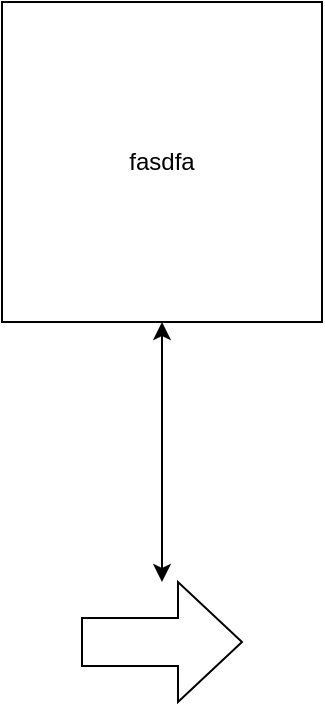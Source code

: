 <mxfile version="22.0.0" type="device">
  <diagram id="W7ZjtyYqoqvTXgywkTXL" name="Pagina-1">
    <mxGraphModel dx="2074" dy="1118" grid="1" gridSize="10" guides="1" tooltips="1" connect="1" arrows="1" fold="1" page="1" pageScale="1" pageWidth="827" pageHeight="1169" math="0" shadow="0">
      <root>
        <mxCell id="0" />
        <mxCell id="1" parent="0" />
        <mxCell id="-X_lag1-4qQexO6cUxZ_-4" value="" style="edgeStyle=orthogonalEdgeStyle;rounded=0;orthogonalLoop=1;jettySize=auto;html=1;startArrow=classic;startFill=1;" edge="1" parent="1" source="-X_lag1-4qQexO6cUxZ_-1" target="-X_lag1-4qQexO6cUxZ_-3">
          <mxGeometry relative="1" as="geometry" />
        </mxCell>
        <mxCell id="-X_lag1-4qQexO6cUxZ_-1" value="fasdfa" style="whiteSpace=wrap;html=1;aspect=fixed;" vertex="1" parent="1">
          <mxGeometry x="290" y="450" width="160" height="160" as="geometry" />
        </mxCell>
        <mxCell id="-X_lag1-4qQexO6cUxZ_-3" value="" style="shape=singleArrow;whiteSpace=wrap;html=1;arrowWidth=0.4;arrowSize=0.4;" vertex="1" parent="1">
          <mxGeometry x="330" y="740" width="80" height="60" as="geometry" />
        </mxCell>
      </root>
    </mxGraphModel>
  </diagram>
</mxfile>
